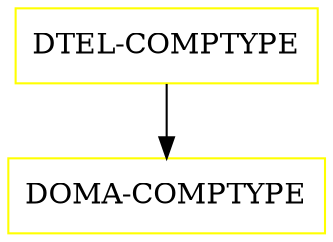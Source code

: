 digraph G {
  "DTEL-COMPTYPE" [shape=box,color=yellow];
  "DOMA-COMPTYPE" [shape=box,color=yellow,URL="./DOMA_COMPTYPE.html"];
  "DTEL-COMPTYPE" -> "DOMA-COMPTYPE";
}
